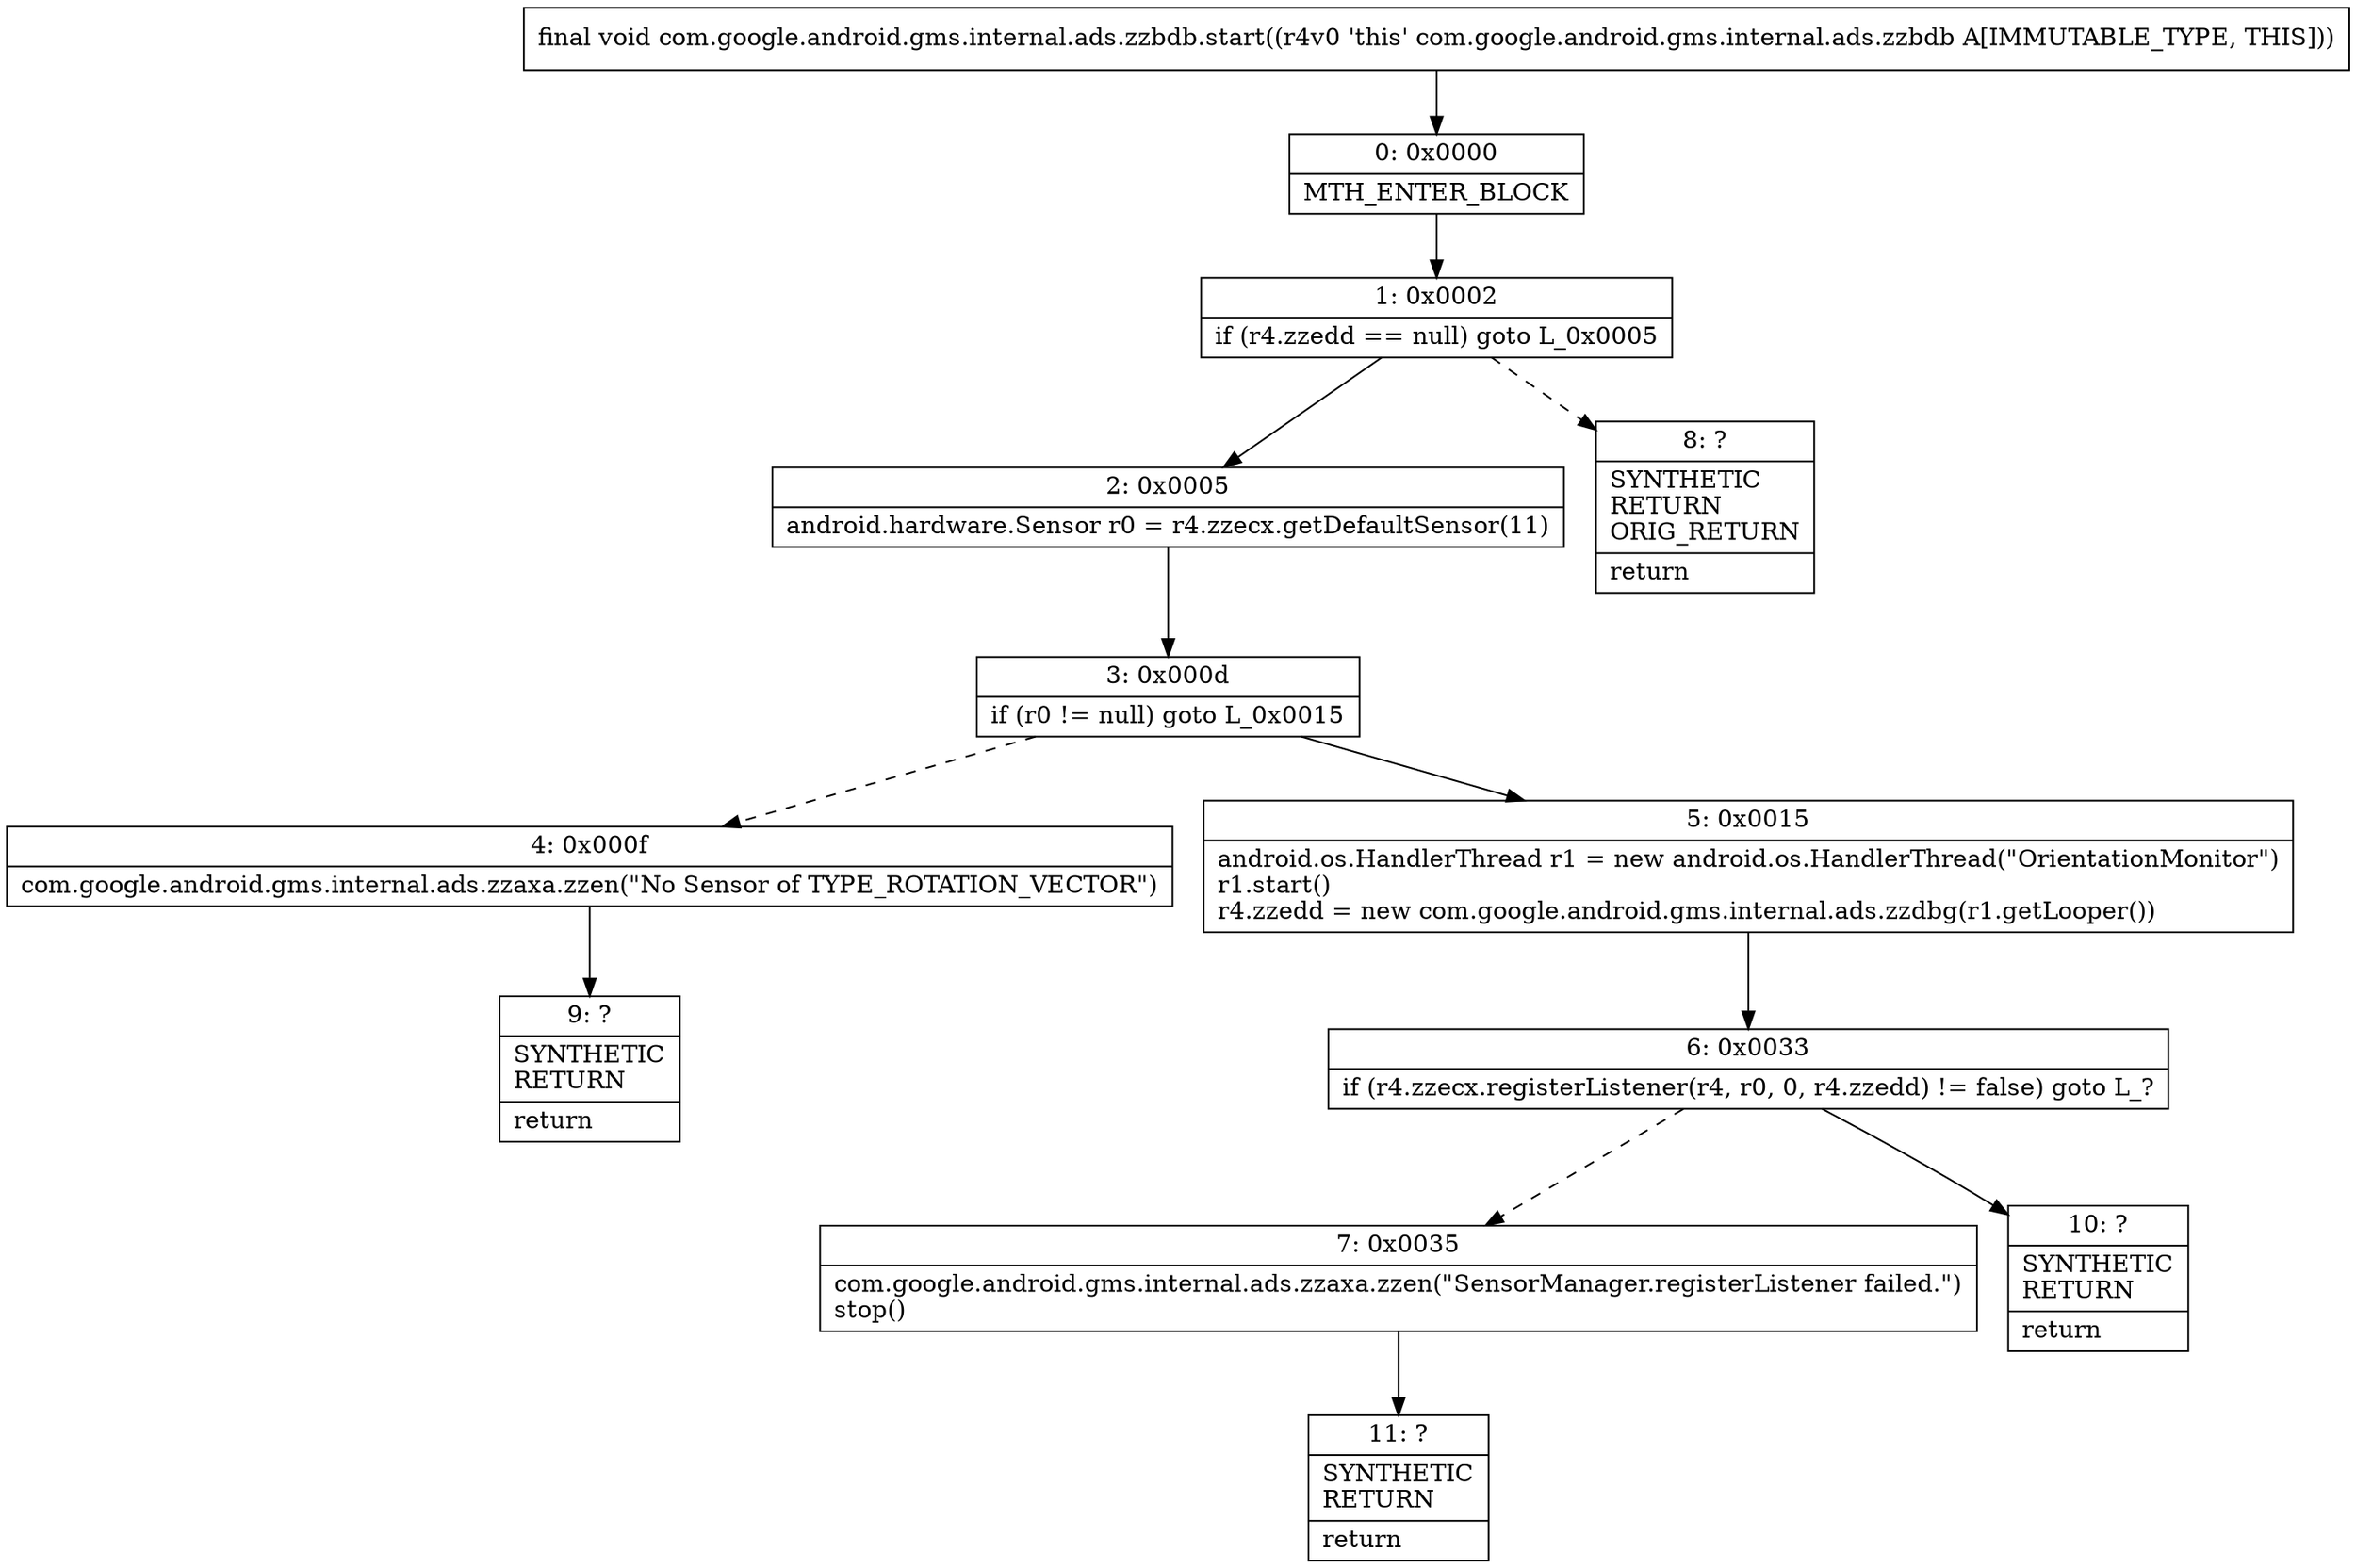 digraph "CFG forcom.google.android.gms.internal.ads.zzbdb.start()V" {
Node_0 [shape=record,label="{0\:\ 0x0000|MTH_ENTER_BLOCK\l}"];
Node_1 [shape=record,label="{1\:\ 0x0002|if (r4.zzedd == null) goto L_0x0005\l}"];
Node_2 [shape=record,label="{2\:\ 0x0005|android.hardware.Sensor r0 = r4.zzecx.getDefaultSensor(11)\l}"];
Node_3 [shape=record,label="{3\:\ 0x000d|if (r0 != null) goto L_0x0015\l}"];
Node_4 [shape=record,label="{4\:\ 0x000f|com.google.android.gms.internal.ads.zzaxa.zzen(\"No Sensor of TYPE_ROTATION_VECTOR\")\l}"];
Node_5 [shape=record,label="{5\:\ 0x0015|android.os.HandlerThread r1 = new android.os.HandlerThread(\"OrientationMonitor\")\lr1.start()\lr4.zzedd = new com.google.android.gms.internal.ads.zzdbg(r1.getLooper())\l}"];
Node_6 [shape=record,label="{6\:\ 0x0033|if (r4.zzecx.registerListener(r4, r0, 0, r4.zzedd) != false) goto L_?\l}"];
Node_7 [shape=record,label="{7\:\ 0x0035|com.google.android.gms.internal.ads.zzaxa.zzen(\"SensorManager.registerListener failed.\")\lstop()\l}"];
Node_8 [shape=record,label="{8\:\ ?|SYNTHETIC\lRETURN\lORIG_RETURN\l|return\l}"];
Node_9 [shape=record,label="{9\:\ ?|SYNTHETIC\lRETURN\l|return\l}"];
Node_10 [shape=record,label="{10\:\ ?|SYNTHETIC\lRETURN\l|return\l}"];
Node_11 [shape=record,label="{11\:\ ?|SYNTHETIC\lRETURN\l|return\l}"];
MethodNode[shape=record,label="{final void com.google.android.gms.internal.ads.zzbdb.start((r4v0 'this' com.google.android.gms.internal.ads.zzbdb A[IMMUTABLE_TYPE, THIS])) }"];
MethodNode -> Node_0;
Node_0 -> Node_1;
Node_1 -> Node_2;
Node_1 -> Node_8[style=dashed];
Node_2 -> Node_3;
Node_3 -> Node_4[style=dashed];
Node_3 -> Node_5;
Node_4 -> Node_9;
Node_5 -> Node_6;
Node_6 -> Node_7[style=dashed];
Node_6 -> Node_10;
Node_7 -> Node_11;
}

